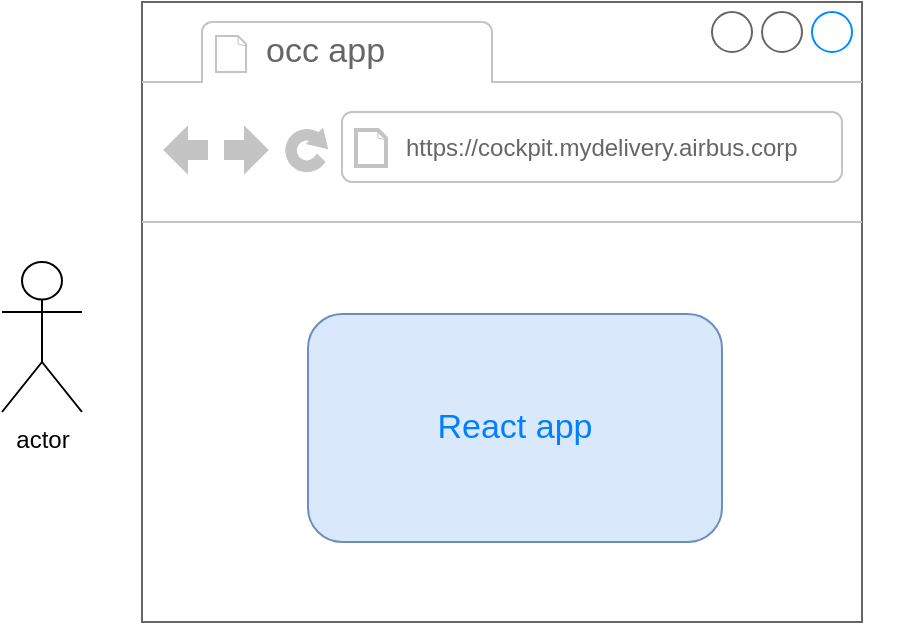 <mxfile version="12.6.4" type="github">
  <diagram id="SFatx6inJWGA613mugG9" name="Page-1">
    <mxGraphModel dx="1402" dy="737" grid="1" gridSize="10" guides="1" tooltips="1" connect="1" arrows="1" fold="1" page="1" pageScale="1" pageWidth="850" pageHeight="1100" math="0" shadow="0">
      <root>
        <mxCell id="0"/>
        <mxCell id="1" parent="0"/>
        <mxCell id="yeLjzOHxYckcCx6usaHH-2" value="actor" style="shape=umlActor;verticalLabelPosition=bottom;labelBackgroundColor=#ffffff;verticalAlign=top;html=1;outlineConnect=0;" vertex="1" parent="1">
          <mxGeometry x="10" y="180" width="40" height="75" as="geometry"/>
        </mxCell>
        <mxCell id="yeLjzOHxYckcCx6usaHH-8" value="" style="strokeWidth=1;shadow=0;dashed=0;align=center;html=1;shape=mxgraph.mockup.containers.browserWindow;rSize=0;strokeColor=#666666;strokeColor2=#008cff;strokeColor3=#c4c4c4;mainText=,;recursiveResize=0;" vertex="1" parent="1">
          <mxGeometry x="80" y="50" width="360" height="310" as="geometry"/>
        </mxCell>
        <mxCell id="yeLjzOHxYckcCx6usaHH-9" value="occ app" style="strokeWidth=1;shadow=0;dashed=0;align=center;html=1;shape=mxgraph.mockup.containers.anchor;fontSize=17;fontColor=#666666;align=left;" vertex="1" parent="yeLjzOHxYckcCx6usaHH-8">
          <mxGeometry x="60" y="12" width="110" height="26" as="geometry"/>
        </mxCell>
        <mxCell id="yeLjzOHxYckcCx6usaHH-10" value="https://cockpit.mydelivery.airbus.corp" style="strokeWidth=1;shadow=0;dashed=0;align=center;html=1;shape=mxgraph.mockup.containers.anchor;rSize=0;fontSize=12;fontColor=#666666;align=left;" vertex="1" parent="yeLjzOHxYckcCx6usaHH-8">
          <mxGeometry x="130" y="60" width="250" height="26" as="geometry"/>
        </mxCell>
        <mxCell id="yeLjzOHxYckcCx6usaHH-11" value="React app" style="rounded=1;whiteSpace=wrap;html=1;fontSize=17;fillColor=#dae8fc;strokeColor=#6c8ebf;fontColor=#007FFF;" vertex="1" parent="yeLjzOHxYckcCx6usaHH-8">
          <mxGeometry x="83" y="156" width="207" height="114" as="geometry"/>
        </mxCell>
      </root>
    </mxGraphModel>
  </diagram>
</mxfile>
